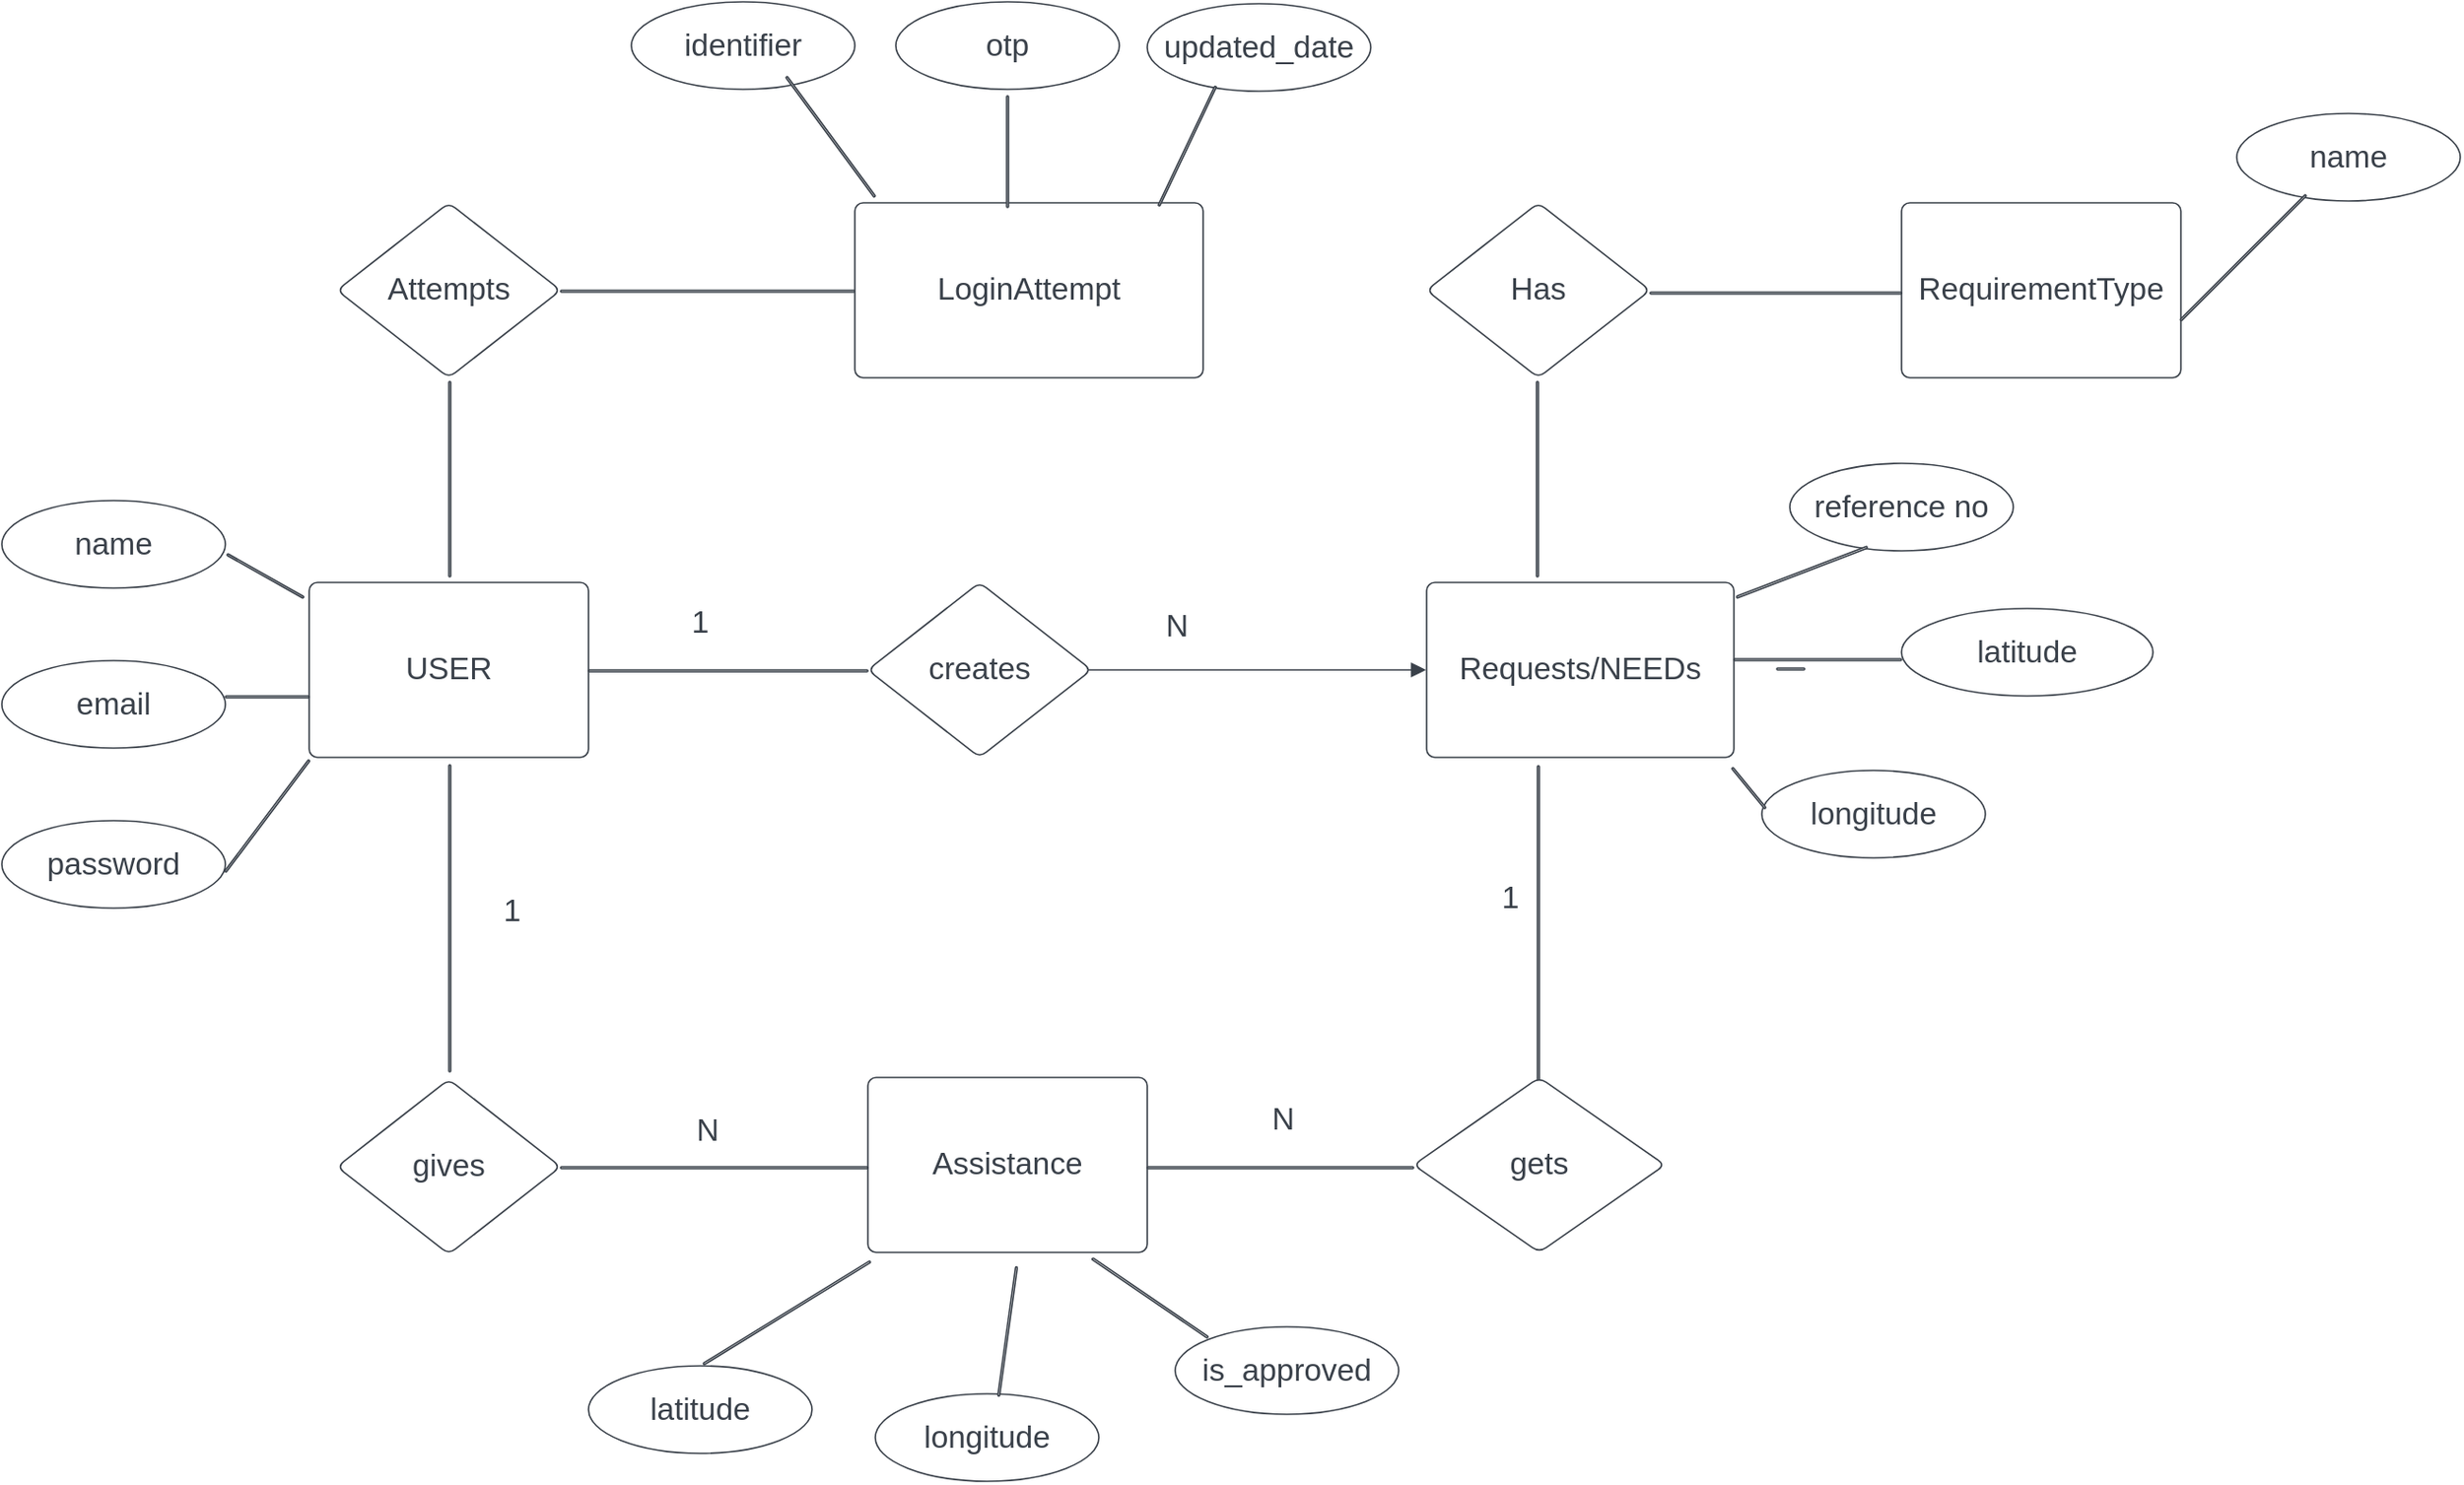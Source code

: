<mxfile version="20.2.8" type="github">
  <diagram id="PdPGKRBbVo9NFZVPzBSe" name="Page-1">
    <mxGraphModel dx="1350" dy="793" grid="1" gridSize="10" guides="1" tooltips="1" connect="1" arrows="1" fold="1" page="1" pageScale="1" pageWidth="850" pageHeight="1100" math="0" shadow="0">
      <root>
        <mxCell id="0" />
        <mxCell id="1" parent="0" />
        <UserObject label="1" lucidchartObjectId="rcJNz8vU9CGM" id="8AOV3glI9wSn0Q1u-08h-1">
          <mxCell style="html=1;overflow=block;blockSpacing=1;whiteSpace=wrap;fontSize=16.7;fontColor=#3a414a;spacing=0;fillColor=#ffffff;strokeWidth=1.5;strokeColor=none;" vertex="1" parent="1">
            <mxGeometry x="765" y="460" width="210" height="47" as="geometry" />
          </mxCell>
        </UserObject>
        <UserObject label="N" lucidchartObjectId="ncJN0gfs7Eh4" id="8AOV3glI9wSn0Q1u-08h-2">
          <mxCell style="html=1;overflow=block;blockSpacing=1;whiteSpace=wrap;fontSize=16.7;fontColor=#3a414a;spacing=0;fillColor=#ffffff;strokeWidth=1.5;strokeColor=none;" vertex="1" parent="1">
            <mxGeometry x="658" y="579" width="180" height="47" as="geometry" />
          </mxCell>
        </UserObject>
        <UserObject label="1" lucidchartObjectId="lmJNlWVhLDU1" id="8AOV3glI9wSn0Q1u-08h-3">
          <mxCell style="html=1;overflow=block;blockSpacing=1;whiteSpace=wrap;fontSize=16.7;fontColor=#3a414a;spacing=0;fillColor=#ffffff;strokeWidth=1.5;strokeColor=none;" vertex="1" parent="1">
            <mxGeometry x="345" y="312" width="180" height="47" as="geometry" />
          </mxCell>
        </UserObject>
        <UserObject label="N" lucidchartObjectId="imJNVcUpeb_N" id="8AOV3glI9wSn0Q1u-08h-4">
          <mxCell style="html=1;overflow=block;blockSpacing=1;whiteSpace=wrap;fontSize=16.7;fontColor=#3a414a;spacing=0;fillColor=#ffffff;strokeWidth=1.5;strokeColor=none;" vertex="1" parent="1">
            <mxGeometry x="601" y="314" width="180" height="47" as="geometry" />
          </mxCell>
        </UserObject>
        <UserObject label="1" lucidchartObjectId="PkJNwjsW_RhD" id="8AOV3glI9wSn0Q1u-08h-5">
          <mxCell style="html=1;overflow=block;blockSpacing=1;whiteSpace=wrap;fontSize=16.7;fontColor=#3a414a;spacing=0;fillColor=#ffffff;strokeWidth=1.5;strokeColor=none;" vertex="1" parent="1">
            <mxGeometry x="244" y="467" width="180" height="47" as="geometry" />
          </mxCell>
        </UserObject>
        <UserObject label="N" lucidchartObjectId="IkJNjlxQ61uK" id="8AOV3glI9wSn0Q1u-08h-6">
          <mxCell style="html=1;overflow=block;blockSpacing=1;whiteSpace=wrap;fontSize=16.7;fontColor=#3a414a;spacing=0;fillColor=#ffffff;strokeWidth=1.5;strokeColor=none;" vertex="1" parent="1">
            <mxGeometry x="349" y="585" width="180" height="47" as="geometry" />
          </mxCell>
        </UserObject>
        <UserObject label="USER" lucidchartObjectId="G_IN5XqUH8fy" id="8AOV3glI9wSn0Q1u-08h-7">
          <mxCell style="html=1;overflow=block;blockSpacing=1;whiteSpace=wrap;fontSize=16.7;fontColor=#3a414a;spacing=9;strokeColor=#3a414a;strokeOpacity=100;rounded=1;absoluteArcSize=1;arcSize=9;strokeWidth=0.8;" vertex="1" parent="1">
            <mxGeometry x="225" y="314" width="150" height="94" as="geometry" />
          </mxCell>
        </UserObject>
        <UserObject label="creates" lucidchartObjectId="W_INAGZQBnxG" id="8AOV3glI9wSn0Q1u-08h-8">
          <mxCell style="html=1;overflow=block;blockSpacing=1;whiteSpace=wrap;rhombus;fontSize=16.7;fontColor=#3a414a;spacing=3.8;strokeColor=#3a414a;strokeOpacity=100;rounded=1;absoluteArcSize=1;arcSize=9;strokeWidth=0.8;" vertex="1" parent="1">
            <mxGeometry x="525" y="314" width="120" height="94" as="geometry" />
          </mxCell>
        </UserObject>
        <UserObject label="Requests/NEEDs" lucidchartObjectId="h.INGabHMNxw" id="8AOV3glI9wSn0Q1u-08h-9">
          <mxCell style="html=1;overflow=block;blockSpacing=1;whiteSpace=wrap;fontSize=16.7;fontColor=#3a414a;spacing=9;strokeColor=#3a414a;strokeOpacity=100;rounded=1;absoluteArcSize=1;arcSize=9;strokeWidth=0.8;" vertex="1" parent="1">
            <mxGeometry x="825" y="314" width="165" height="94" as="geometry" />
          </mxCell>
        </UserObject>
        <UserObject label="" lucidchartObjectId="U.INvfICLhOl" id="8AOV3glI9wSn0Q1u-08h-10">
          <mxCell style="html=1;overflow=block;blockSpacing=1;whiteSpace=wrap;fontSize=13;spacing=0;strokeColor=#3a414a;strokeOpacity=100;rounded=1;absoluteArcSize=1;arcSize=9;strokeWidth=0.8;" vertex="1" parent="1">
            <mxGeometry x="375" y="361" width="150" height="1" as="geometry" />
          </mxCell>
        </UserObject>
        <UserObject label="" lucidchartObjectId="_.INbhp0JGHZ" id="8AOV3glI9wSn0Q1u-08h-11">
          <mxCell style="html=1;jettySize=18;whiteSpace=wrap;fontSize=13;strokeColor=#3a414a;strokeOpacity=100;strokeWidth=0.8;rounded=1;arcSize=12;edgeStyle=orthogonalEdgeStyle;startArrow=none;endArrow=block;endFill=1;exitX=0.985;exitY=0.5;exitPerimeter=0;entryX=-0.002;entryY=0.5;entryPerimeter=0;" edge="1" parent="1" source="8AOV3glI9wSn0Q1u-08h-8" target="8AOV3glI9wSn0Q1u-08h-9">
            <mxGeometry width="100" height="100" relative="1" as="geometry">
              <Array as="points" />
            </mxGeometry>
          </mxCell>
        </UserObject>
        <UserObject label="" lucidchartObjectId="uaJNY7MfYYSg" id="8AOV3glI9wSn0Q1u-08h-12">
          <mxCell style="html=1;overflow=block;blockSpacing=1;whiteSpace=wrap;fontSize=13;spacing=0;strokeColor=#3a414a;strokeOpacity=100;rounded=1;absoluteArcSize=1;arcSize=9;rotation=-270;strokeWidth=0.8;" vertex="1" parent="1">
            <mxGeometry x="799" y="498" width="172" height="1" as="geometry" />
          </mxCell>
        </UserObject>
        <UserObject label="gets" lucidchartObjectId="GaJN~npfOX2I" id="8AOV3glI9wSn0Q1u-08h-13">
          <mxCell style="html=1;overflow=block;blockSpacing=1;whiteSpace=wrap;rhombus;fontSize=16.7;fontColor=#3a414a;spacing=3.8;strokeColor=#3a414a;strokeOpacity=100;rounded=1;absoluteArcSize=1;arcSize=9;strokeWidth=0.8;" vertex="1" parent="1">
            <mxGeometry x="818" y="580" width="135" height="94" as="geometry" />
          </mxCell>
        </UserObject>
        <UserObject label="Assistance" lucidchartObjectId="abJN9fmzxl0q" id="8AOV3glI9wSn0Q1u-08h-14">
          <mxCell style="html=1;overflow=block;blockSpacing=1;whiteSpace=wrap;fontSize=16.7;fontColor=#3a414a;spacing=3.8;strokeColor=#3a414a;strokeOpacity=100;rounded=1;absoluteArcSize=1;arcSize=9;strokeWidth=0.8;" vertex="1" parent="1">
            <mxGeometry x="525" y="580" width="150" height="94" as="geometry" />
          </mxCell>
        </UserObject>
        <UserObject label="" lucidchartObjectId="JbJNvBebw1Zm" id="8AOV3glI9wSn0Q1u-08h-15">
          <mxCell style="html=1;overflow=block;blockSpacing=1;whiteSpace=wrap;fontSize=13;spacing=0;strokeColor=#3a414a;strokeOpacity=100;rounded=1;absoluteArcSize=1;arcSize=9;strokeWidth=0.8;" vertex="1" parent="1">
            <mxGeometry x="675" y="628" width="143" height="1" as="geometry" />
          </mxCell>
        </UserObject>
        <UserObject label="gives" lucidchartObjectId="feJNW57ruo_i" id="8AOV3glI9wSn0Q1u-08h-16">
          <mxCell style="html=1;overflow=block;blockSpacing=1;whiteSpace=wrap;rhombus;fontSize=16.7;fontColor=#3a414a;spacing=3.8;strokeColor=#3a414a;strokeOpacity=100;rounded=1;absoluteArcSize=1;arcSize=9;strokeWidth=0.8;" vertex="1" parent="1">
            <mxGeometry x="240" y="581" width="120" height="94" as="geometry" />
          </mxCell>
        </UserObject>
        <UserObject label="" lucidchartObjectId="IeJNEifWGHhe" id="8AOV3glI9wSn0Q1u-08h-17">
          <mxCell style="html=1;overflow=block;blockSpacing=1;whiteSpace=wrap;fontSize=13;spacing=0;strokeColor=#3a414a;strokeOpacity=100;rounded=1;absoluteArcSize=1;arcSize=9;strokeWidth=0.8;" vertex="1" parent="1">
            <mxGeometry x="360" y="628" width="165" height="1" as="geometry" />
          </mxCell>
        </UserObject>
        <UserObject label="" lucidchartObjectId="ReJNjcQtqUNY" id="8AOV3glI9wSn0Q1u-08h-18">
          <mxCell style="html=1;overflow=block;blockSpacing=1;whiteSpace=wrap;fontSize=13;spacing=0;strokeColor=#3a414a;strokeOpacity=100;rounded=1;absoluteArcSize=1;arcSize=9;rotation=-270;strokeWidth=0.8;" vertex="1" parent="1">
            <mxGeometry x="218" y="494" width="165" height="1" as="geometry" />
          </mxCell>
        </UserObject>
        <UserObject label="Attempts" lucidchartObjectId="aiJNqzZ5gQn8" id="8AOV3glI9wSn0Q1u-08h-19">
          <mxCell style="html=1;overflow=block;blockSpacing=1;whiteSpace=wrap;rhombus;fontSize=16.7;fontColor=#3a414a;spacing=3.8;strokeColor=#3a414a;strokeOpacity=100;rounded=1;absoluteArcSize=1;arcSize=9;strokeWidth=0.8;" vertex="1" parent="1">
            <mxGeometry x="240" y="110" width="120" height="94" as="geometry" />
          </mxCell>
        </UserObject>
        <UserObject label="" lucidchartObjectId="6iJNLJiFF-Du" id="8AOV3glI9wSn0Q1u-08h-20">
          <mxCell style="html=1;overflow=block;blockSpacing=1;whiteSpace=wrap;fontSize=13;spacing=0;strokeColor=#3a414a;strokeOpacity=100;rounded=1;absoluteArcSize=1;arcSize=9;rotation=-270;strokeWidth=0.8;" vertex="1" parent="1">
            <mxGeometry x="248" y="258" width="105" height="1" as="geometry" />
          </mxCell>
        </UserObject>
        <UserObject label="" lucidchartObjectId="djJN2iHMrt1x" id="8AOV3glI9wSn0Q1u-08h-21">
          <mxCell style="html=1;overflow=block;blockSpacing=1;whiteSpace=wrap;fontSize=13;spacing=0;strokeColor=#3a414a;strokeOpacity=100;rounded=1;absoluteArcSize=1;arcSize=9;strokeWidth=0.8;" vertex="1" parent="1">
            <mxGeometry x="360" y="157" width="158" height="1" as="geometry" />
          </mxCell>
        </UserObject>
        <UserObject label="LoginAttempt" lucidchartObjectId="ojJNbaS3Udr9" id="8AOV3glI9wSn0Q1u-08h-22">
          <mxCell style="html=1;overflow=block;blockSpacing=1;whiteSpace=wrap;fontSize=16.7;fontColor=#3a414a;spacing=9;strokeColor=#3a414a;strokeOpacity=100;rounded=1;absoluteArcSize=1;arcSize=9;strokeWidth=0.8;" vertex="1" parent="1">
            <mxGeometry x="518" y="110" width="187" height="94" as="geometry" />
          </mxCell>
        </UserObject>
        <UserObject label="Has" lucidchartObjectId="jlJNsEYai-qq" id="8AOV3glI9wSn0Q1u-08h-23">
          <mxCell style="html=1;overflow=block;blockSpacing=1;whiteSpace=wrap;rhombus;fontSize=16.7;fontColor=#3a414a;spacing=3.8;strokeColor=#3a414a;strokeOpacity=100;rounded=1;absoluteArcSize=1;arcSize=9;strokeWidth=0.8;" vertex="1" parent="1">
            <mxGeometry x="825" y="110" width="120" height="94" as="geometry" />
          </mxCell>
        </UserObject>
        <UserObject label="RequirementType" lucidchartObjectId="DlJNPdEjqJm6" id="8AOV3glI9wSn0Q1u-08h-24">
          <mxCell style="html=1;overflow=block;blockSpacing=1;whiteSpace=wrap;fontSize=16.7;fontColor=#3a414a;spacing=9;strokeColor=#3a414a;strokeOpacity=100;rounded=1;absoluteArcSize=1;arcSize=9;strokeWidth=0.8;" vertex="1" parent="1">
            <mxGeometry x="1080" y="110" width="150" height="94" as="geometry" />
          </mxCell>
        </UserObject>
        <UserObject label="" lucidchartObjectId="HlJNZs3Nje~0" id="8AOV3glI9wSn0Q1u-08h-25">
          <mxCell style="html=1;overflow=block;blockSpacing=1;whiteSpace=wrap;fontSize=13;spacing=0;strokeColor=#3a414a;strokeOpacity=100;rounded=1;absoluteArcSize=1;arcSize=9;strokeWidth=0.8;" vertex="1" parent="1">
            <mxGeometry x="945" y="158" width="135" height="1" as="geometry" />
          </mxCell>
        </UserObject>
        <UserObject label="" lucidchartObjectId="QlJNApzZ.CRU" id="8AOV3glI9wSn0Q1u-08h-26">
          <mxCell style="html=1;overflow=block;blockSpacing=1;whiteSpace=wrap;fontSize=13;spacing=0;strokeColor=#3a414a;strokeOpacity=100;rounded=1;absoluteArcSize=1;arcSize=9;rotation=-270;strokeWidth=0.8;" vertex="1" parent="1">
            <mxGeometry x="832" y="258" width="105" height="1" as="geometry" />
          </mxCell>
        </UserObject>
        <UserObject label="identifier" lucidchartObjectId="3sJNB~4k-lLE" id="8AOV3glI9wSn0Q1u-08h-27">
          <mxCell style="html=1;overflow=block;blockSpacing=1;whiteSpace=wrap;ellipse;fontSize=16.7;fontColor=#3a414a;spacing=3.8;strokeColor=#3a414a;strokeOpacity=100;rounded=1;absoluteArcSize=1;arcSize=9;strokeWidth=0.8;" vertex="1" parent="1">
            <mxGeometry x="398" y="2" width="120" height="47" as="geometry" />
          </mxCell>
        </UserObject>
        <UserObject label="otp" lucidchartObjectId="WtJNJUmabgca" id="8AOV3glI9wSn0Q1u-08h-28">
          <mxCell style="html=1;overflow=block;blockSpacing=1;whiteSpace=wrap;ellipse;fontSize=16.7;fontColor=#3a414a;spacing=3.8;strokeColor=#3a414a;strokeOpacity=100;rounded=1;absoluteArcSize=1;arcSize=9;strokeWidth=0.8;" vertex="1" parent="1">
            <mxGeometry x="540" y="2" width="120" height="47" as="geometry" />
          </mxCell>
        </UserObject>
        <UserObject label="updated_date" lucidchartObjectId="5tJNprAL6STc" id="8AOV3glI9wSn0Q1u-08h-29">
          <mxCell style="html=1;overflow=block;blockSpacing=1;whiteSpace=wrap;ellipse;fontSize=16.7;fontColor=#3a414a;spacing=3.8;strokeColor=#3a414a;strokeOpacity=100;rounded=1;absoluteArcSize=1;arcSize=9;strokeWidth=0.8;" vertex="1" parent="1">
            <mxGeometry x="675" y="3" width="120" height="47" as="geometry" />
          </mxCell>
        </UserObject>
        <UserObject label="name" lucidchartObjectId="iuJNW3ZTfW--" id="8AOV3glI9wSn0Q1u-08h-30">
          <mxCell style="html=1;overflow=block;blockSpacing=1;whiteSpace=wrap;ellipse;fontSize=16.7;fontColor=#3a414a;spacing=3.8;strokeColor=#3a414a;strokeOpacity=100;rounded=1;absoluteArcSize=1;arcSize=9;strokeWidth=0.8;" vertex="1" parent="1">
            <mxGeometry x="1260" y="62" width="120" height="47" as="geometry" />
          </mxCell>
        </UserObject>
        <UserObject label="longitude" lucidchartObjectId="QuJNZHIxo.E~" id="8AOV3glI9wSn0Q1u-08h-31">
          <mxCell style="html=1;overflow=block;blockSpacing=1;whiteSpace=wrap;ellipse;fontSize=16.7;fontColor=#3a414a;spacing=3.8;strokeColor=#3a414a;strokeOpacity=100;rounded=1;absoluteArcSize=1;arcSize=9;strokeWidth=0.8;" vertex="1" parent="1">
            <mxGeometry x="1005" y="415" width="120" height="47" as="geometry" />
          </mxCell>
        </UserObject>
        <UserObject label="latitude" lucidchartObjectId="RuJN102-A39Q" id="8AOV3glI9wSn0Q1u-08h-32">
          <mxCell style="html=1;overflow=block;blockSpacing=1;whiteSpace=wrap;ellipse;fontSize=16.7;fontColor=#3a414a;spacing=3.8;strokeColor=#3a414a;strokeOpacity=100;rounded=1;absoluteArcSize=1;arcSize=9;strokeWidth=0.8;" vertex="1" parent="1">
            <mxGeometry x="1080" y="328" width="135" height="47" as="geometry" />
          </mxCell>
        </UserObject>
        <UserObject label="longitude" lucidchartObjectId="TuJNQMaGeIF9" id="8AOV3glI9wSn0Q1u-08h-33">
          <mxCell style="html=1;overflow=block;blockSpacing=1;whiteSpace=wrap;ellipse;fontSize=16.7;fontColor=#3a414a;spacing=3.8;strokeColor=#3a414a;strokeOpacity=100;rounded=1;absoluteArcSize=1;arcSize=9;strokeWidth=0.8;" vertex="1" parent="1">
            <mxGeometry x="529" y="750" width="120" height="47" as="geometry" />
          </mxCell>
        </UserObject>
        <UserObject label="latitude" lucidchartObjectId="UuJNdHQo~Zik" id="8AOV3glI9wSn0Q1u-08h-34">
          <mxCell style="html=1;overflow=block;blockSpacing=1;whiteSpace=wrap;ellipse;fontSize=16.7;fontColor=#3a414a;spacing=3.8;strokeColor=#3a414a;strokeOpacity=100;rounded=1;absoluteArcSize=1;arcSize=9;strokeWidth=0.8;" vertex="1" parent="1">
            <mxGeometry x="375" y="735" width="120" height="47" as="geometry" />
          </mxCell>
        </UserObject>
        <UserObject label="is_approved" lucidchartObjectId="XuJNRuDjPamv" id="8AOV3glI9wSn0Q1u-08h-35">
          <mxCell style="html=1;overflow=block;blockSpacing=1;whiteSpace=wrap;ellipse;fontSize=16.7;fontColor=#3a414a;spacing=3.8;strokeColor=#3a414a;strokeOpacity=100;rounded=1;absoluteArcSize=1;arcSize=9;strokeWidth=0.8;" vertex="1" parent="1">
            <mxGeometry x="690" y="714" width="120" height="47" as="geometry" />
          </mxCell>
        </UserObject>
        <UserObject label="password" lucidchartObjectId="ZuJNPlivHsYH" id="8AOV3glI9wSn0Q1u-08h-36">
          <mxCell style="html=1;overflow=block;blockSpacing=1;whiteSpace=wrap;ellipse;fontSize=16.7;fontColor=#3a414a;spacing=3.8;strokeColor=#3a414a;strokeOpacity=100;rounded=1;absoluteArcSize=1;arcSize=9;strokeWidth=0.8;" vertex="1" parent="1">
            <mxGeometry x="60" y="442" width="120" height="47" as="geometry" />
          </mxCell>
        </UserObject>
        <UserObject label="email" lucidchartObjectId="0uJN7e9JuEss" id="8AOV3glI9wSn0Q1u-08h-37">
          <mxCell style="html=1;overflow=block;blockSpacing=1;whiteSpace=wrap;ellipse;fontSize=16.7;fontColor=#3a414a;spacing=3.8;strokeColor=#3a414a;strokeOpacity=100;rounded=1;absoluteArcSize=1;arcSize=9;strokeWidth=0.8;" vertex="1" parent="1">
            <mxGeometry x="60" y="356" width="120" height="47" as="geometry" />
          </mxCell>
        </UserObject>
        <UserObject label="name" lucidchartObjectId="1uJN71jfn-jH" id="8AOV3glI9wSn0Q1u-08h-38">
          <mxCell style="html=1;overflow=block;blockSpacing=1;whiteSpace=wrap;ellipse;fontSize=16.7;fontColor=#3a414a;spacing=3.8;strokeColor=#3a414a;strokeOpacity=100;rounded=1;absoluteArcSize=1;arcSize=9;strokeWidth=0.8;" vertex="1" parent="1">
            <mxGeometry x="60" y="270" width="120" height="47" as="geometry" />
          </mxCell>
        </UserObject>
        <UserObject label="" lucidchartObjectId="CxJN4GEl0qgc" id="8AOV3glI9wSn0Q1u-08h-39">
          <mxCell style="html=1;overflow=block;blockSpacing=1;whiteSpace=wrap;fontSize=13;spacing=0;strokeColor=#3a414a;strokeOpacity=100;rounded=1;absoluteArcSize=1;arcSize=9;rotation=-53.104;strokeWidth=0.8;" vertex="1" parent="1">
            <mxGeometry x="165" y="439" width="75" height="1" as="geometry" />
          </mxCell>
        </UserObject>
        <UserObject label="" lucidchartObjectId="6xJNIPhI9tZW" id="8AOV3glI9wSn0Q1u-08h-40">
          <mxCell style="html=1;overflow=block;blockSpacing=1;whiteSpace=wrap;fontSize=13;spacing=0;strokeColor=#3a414a;strokeOpacity=100;rounded=1;absoluteArcSize=1;arcSize=9;strokeWidth=0.8;" vertex="1" parent="1">
            <mxGeometry x="180" y="375" width="45" height="1" as="geometry" />
          </mxCell>
        </UserObject>
        <UserObject label="" lucidchartObjectId="byJNi-oWZmJ_" id="8AOV3glI9wSn0Q1u-08h-41">
          <mxCell style="html=1;overflow=block;blockSpacing=1;whiteSpace=wrap;fontSize=13;spacing=0;strokeColor=#3a414a;strokeOpacity=100;rounded=1;absoluteArcSize=1;arcSize=9;rotation=-330.528;strokeWidth=0.8;" vertex="1" parent="1">
            <mxGeometry x="178" y="310" width="47" height="1" as="geometry" />
          </mxCell>
        </UserObject>
        <UserObject label="" lucidchartObjectId="-yJNwZvVXtx2" id="8AOV3glI9wSn0Q1u-08h-42">
          <mxCell style="html=1;overflow=block;blockSpacing=1;whiteSpace=wrap;fontSize=13;spacing=0;strokeColor=#3a414a;strokeOpacity=100;rounded=1;absoluteArcSize=1;arcSize=9;rotation=-306.369;strokeWidth=0.8;" vertex="1" parent="1">
            <mxGeometry x="465" y="74" width="80" height="1" as="geometry" />
          </mxCell>
        </UserObject>
        <UserObject label="" lucidchartObjectId="ozJNt6H~HW0b" id="8AOV3glI9wSn0Q1u-08h-43">
          <mxCell style="html=1;overflow=block;blockSpacing=1;whiteSpace=wrap;fontSize=13;spacing=0;strokeColor=#3a414a;strokeOpacity=100;rounded=1;absoluteArcSize=1;arcSize=9;rotation=-270;strokeWidth=0.8;" vertex="1" parent="1">
            <mxGeometry x="570" y="82" width="60" height="1" as="geometry" />
          </mxCell>
        </UserObject>
        <UserObject label="" lucidchartObjectId="zzJN_Wo9T73z" id="8AOV3glI9wSn0Q1u-08h-44">
          <mxCell style="html=1;overflow=block;blockSpacing=1;whiteSpace=wrap;fontSize=13;spacing=0;strokeColor=#3a414a;strokeOpacity=100;rounded=1;absoluteArcSize=1;arcSize=9;rotation=-244.57;strokeWidth=0.8;" vertex="1" parent="1">
            <mxGeometry x="661" y="79" width="71" height="1" as="geometry" />
          </mxCell>
        </UserObject>
        <UserObject label="" lucidchartObjectId="~zJNWTFwG6ia" id="8AOV3glI9wSn0Q1u-08h-45">
          <mxCell style="html=1;overflow=block;blockSpacing=1;whiteSpace=wrap;fontSize=13;spacing=0;strokeColor=#3a414a;strokeOpacity=100;rounded=1;absoluteArcSize=1;arcSize=9;rotation=-45;strokeWidth=0.8;" vertex="1" parent="1">
            <mxGeometry x="1216" y="139" width="95" height="1" as="geometry" />
          </mxCell>
        </UserObject>
        <UserObject label="reference no" lucidchartObjectId="bBJN_~xtVjCp" id="8AOV3glI9wSn0Q1u-08h-46">
          <mxCell style="html=1;overflow=block;blockSpacing=1;whiteSpace=wrap;ellipse;fontSize=16.7;fontColor=#3a414a;spacing=3.8;strokeColor=#3a414a;strokeOpacity=100;rounded=1;absoluteArcSize=1;arcSize=9;strokeWidth=0.8;" vertex="1" parent="1">
            <mxGeometry x="1020" y="250" width="120" height="47" as="geometry" />
          </mxCell>
        </UserObject>
        <UserObject label="" lucidchartObjectId="zBJNqR8mjD_t" id="8AOV3glI9wSn0Q1u-08h-47">
          <mxCell style="html=1;overflow=block;blockSpacing=1;whiteSpace=wrap;fontSize=13;spacing=0;strokeColor=#3a414a;strokeOpacity=100;rounded=1;absoluteArcSize=1;arcSize=9;strokeWidth=0.8;" vertex="1" parent="1">
            <mxGeometry x="1013" y="360" width="15" height="1" as="geometry" />
          </mxCell>
        </UserObject>
        <UserObject label="" lucidchartObjectId="ZBJN1OLBCogx" id="8AOV3glI9wSn0Q1u-08h-48">
          <mxCell style="html=1;overflow=block;blockSpacing=1;whiteSpace=wrap;fontSize=13;spacing=0;strokeColor=#3a414a;strokeOpacity=100;rounded=1;absoluteArcSize=1;arcSize=9;strokeWidth=0.8;" vertex="1" parent="1">
            <mxGeometry x="990" y="355" width="90" height="1" as="geometry" />
          </mxCell>
        </UserObject>
        <UserObject label="" lucidchartObjectId="-BJNFFqpvKd~" id="8AOV3glI9wSn0Q1u-08h-49">
          <mxCell style="html=1;overflow=block;blockSpacing=1;whiteSpace=wrap;fontSize=13;spacing=0;strokeColor=#3a414a;strokeOpacity=100;rounded=1;absoluteArcSize=1;arcSize=9;rotation=-21.012;strokeWidth=0.8;" vertex="1" parent="1">
            <mxGeometry x="989" y="308" width="75" height="1" as="geometry" />
          </mxCell>
        </UserObject>
        <UserObject label="" lucidchartObjectId="kCJNf.rkItvZ" id="8AOV3glI9wSn0Q1u-08h-50">
          <mxCell style="html=1;overflow=block;blockSpacing=1;whiteSpace=wrap;fontSize=13;spacing=0;strokeColor=#3a414a;strokeOpacity=100;rounded=1;absoluteArcSize=1;arcSize=9;rotation=-129.259;strokeWidth=0.8;" vertex="1" parent="1">
            <mxGeometry x="984" y="424" width="28" height="1" as="geometry" />
          </mxCell>
        </UserObject>
        <UserObject label="" lucidchartObjectId="LDJNekrQON6u" id="8AOV3glI9wSn0Q1u-08h-51">
          <mxCell style="html=1;overflow=block;blockSpacing=1;whiteSpace=wrap;fontSize=13;spacing=0;strokeColor=#3a414a;strokeOpacity=100;rounded=1;absoluteArcSize=1;arcSize=9;rotation=-31.615;strokeWidth=0.8;" vertex="1" parent="1">
            <mxGeometry x="429" y="706" width="105" height="1" as="geometry" />
          </mxCell>
        </UserObject>
        <UserObject label="" lucidchartObjectId="2DJNXPMomkk2" id="8AOV3glI9wSn0Q1u-08h-52">
          <mxCell style="html=1;overflow=block;blockSpacing=1;whiteSpace=wrap;fontSize=13;spacing=0;strokeColor=#3a414a;strokeOpacity=100;rounded=1;absoluteArcSize=1;arcSize=9;rotation=-262.136;strokeWidth=0.8;" vertex="1" parent="1">
            <mxGeometry x="565" y="716" width="70" height="1" as="geometry" />
          </mxCell>
        </UserObject>
        <UserObject label="" lucidchartObjectId="iEJNg07iHYpY" id="8AOV3glI9wSn0Q1u-08h-53">
          <mxCell style="html=1;overflow=block;blockSpacing=1;whiteSpace=wrap;fontSize=13;spacing=0;strokeColor=#3a414a;strokeOpacity=100;rounded=1;absoluteArcSize=1;arcSize=9;rotation=-325.682;strokeWidth=0.8;" vertex="1" parent="1">
            <mxGeometry x="639" y="698" width="75" height="1" as="geometry" />
          </mxCell>
        </UserObject>
      </root>
    </mxGraphModel>
  </diagram>
</mxfile>
